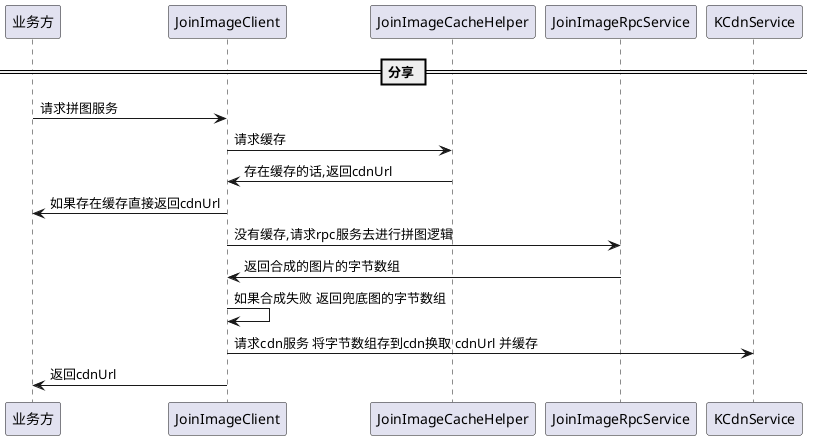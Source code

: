 @startuml

== 分享 ==

业务方 -> JoinImageClient : 请求拼图服务

JoinImageClient -> JoinImageCacheHelper : 请求缓存

JoinImageCacheHelper -> JoinImageClient : 存在缓存的话,返回cdnUrl

JoinImageClient -> 业务方 : 如果存在缓存直接返回cdnUrl

JoinImageClient -> JoinImageRpcService : 没有缓存,请求rpc服务去进行拼图逻辑

JoinImageRpcService -> JoinImageClient : 返回合成的图片的字节数组

JoinImageClient -> JoinImageClient : 如果合成失败 返回兜底图的字节数组
JoinImageClient -> KCdnService : 请求cdn服务 将字节数组存到cdn换取 cdnUrl 并缓存

JoinImageClient -> 业务方 : 返回cdnUrl
@enduml